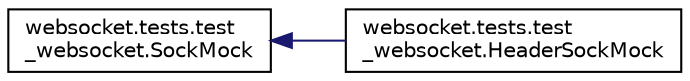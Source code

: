 digraph "Graphical Class Hierarchy"
{
 // LATEX_PDF_SIZE
  edge [fontname="Helvetica",fontsize="10",labelfontname="Helvetica",labelfontsize="10"];
  node [fontname="Helvetica",fontsize="10",shape=record];
  rankdir="LR";
  Node0 [label="websocket.tests.test\l_websocket.SockMock",height=0.2,width=0.4,color="black", fillcolor="white", style="filled",URL="$classwebsocket_1_1tests_1_1test__websocket_1_1SockMock.html",tooltip=" "];
  Node0 -> Node1 [dir="back",color="midnightblue",fontsize="10",style="solid",fontname="Helvetica"];
  Node1 [label="websocket.tests.test\l_websocket.HeaderSockMock",height=0.2,width=0.4,color="black", fillcolor="white", style="filled",URL="$classwebsocket_1_1tests_1_1test__websocket_1_1HeaderSockMock.html",tooltip=" "];
}
